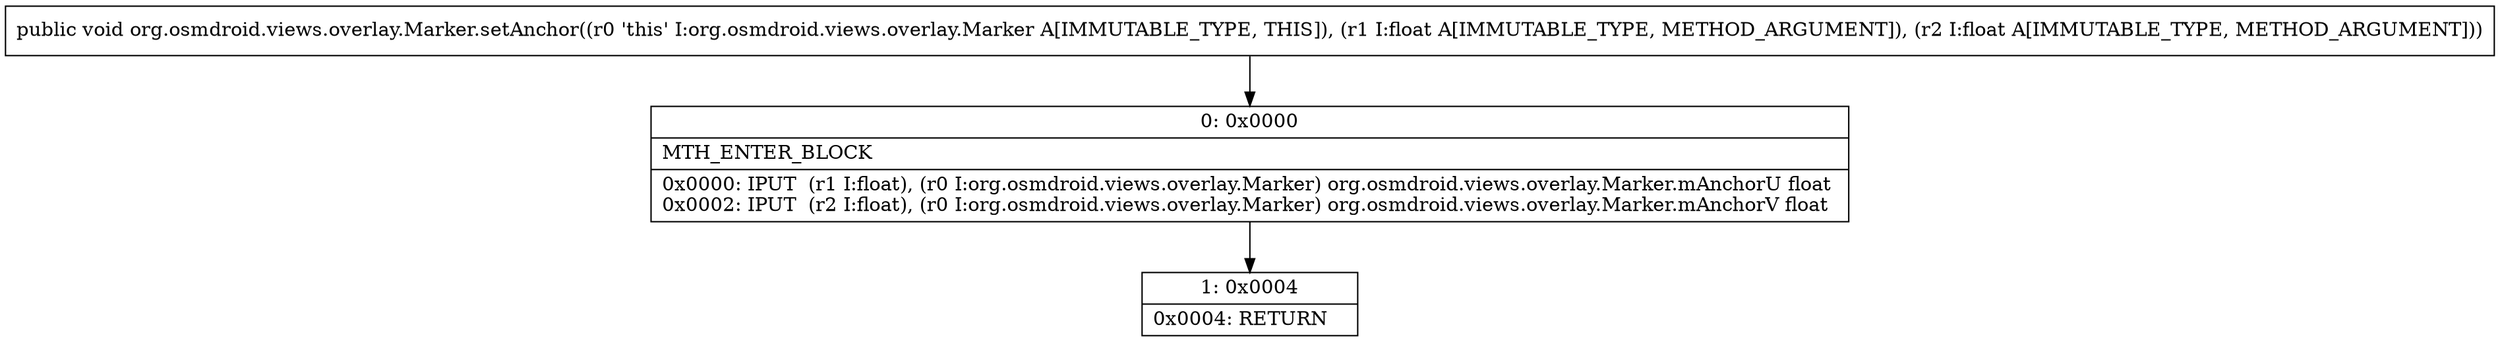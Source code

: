 digraph "CFG fororg.osmdroid.views.overlay.Marker.setAnchor(FF)V" {
Node_0 [shape=record,label="{0\:\ 0x0000|MTH_ENTER_BLOCK\l|0x0000: IPUT  (r1 I:float), (r0 I:org.osmdroid.views.overlay.Marker) org.osmdroid.views.overlay.Marker.mAnchorU float \l0x0002: IPUT  (r2 I:float), (r0 I:org.osmdroid.views.overlay.Marker) org.osmdroid.views.overlay.Marker.mAnchorV float \l}"];
Node_1 [shape=record,label="{1\:\ 0x0004|0x0004: RETURN   \l}"];
MethodNode[shape=record,label="{public void org.osmdroid.views.overlay.Marker.setAnchor((r0 'this' I:org.osmdroid.views.overlay.Marker A[IMMUTABLE_TYPE, THIS]), (r1 I:float A[IMMUTABLE_TYPE, METHOD_ARGUMENT]), (r2 I:float A[IMMUTABLE_TYPE, METHOD_ARGUMENT])) }"];
MethodNode -> Node_0;
Node_0 -> Node_1;
}

